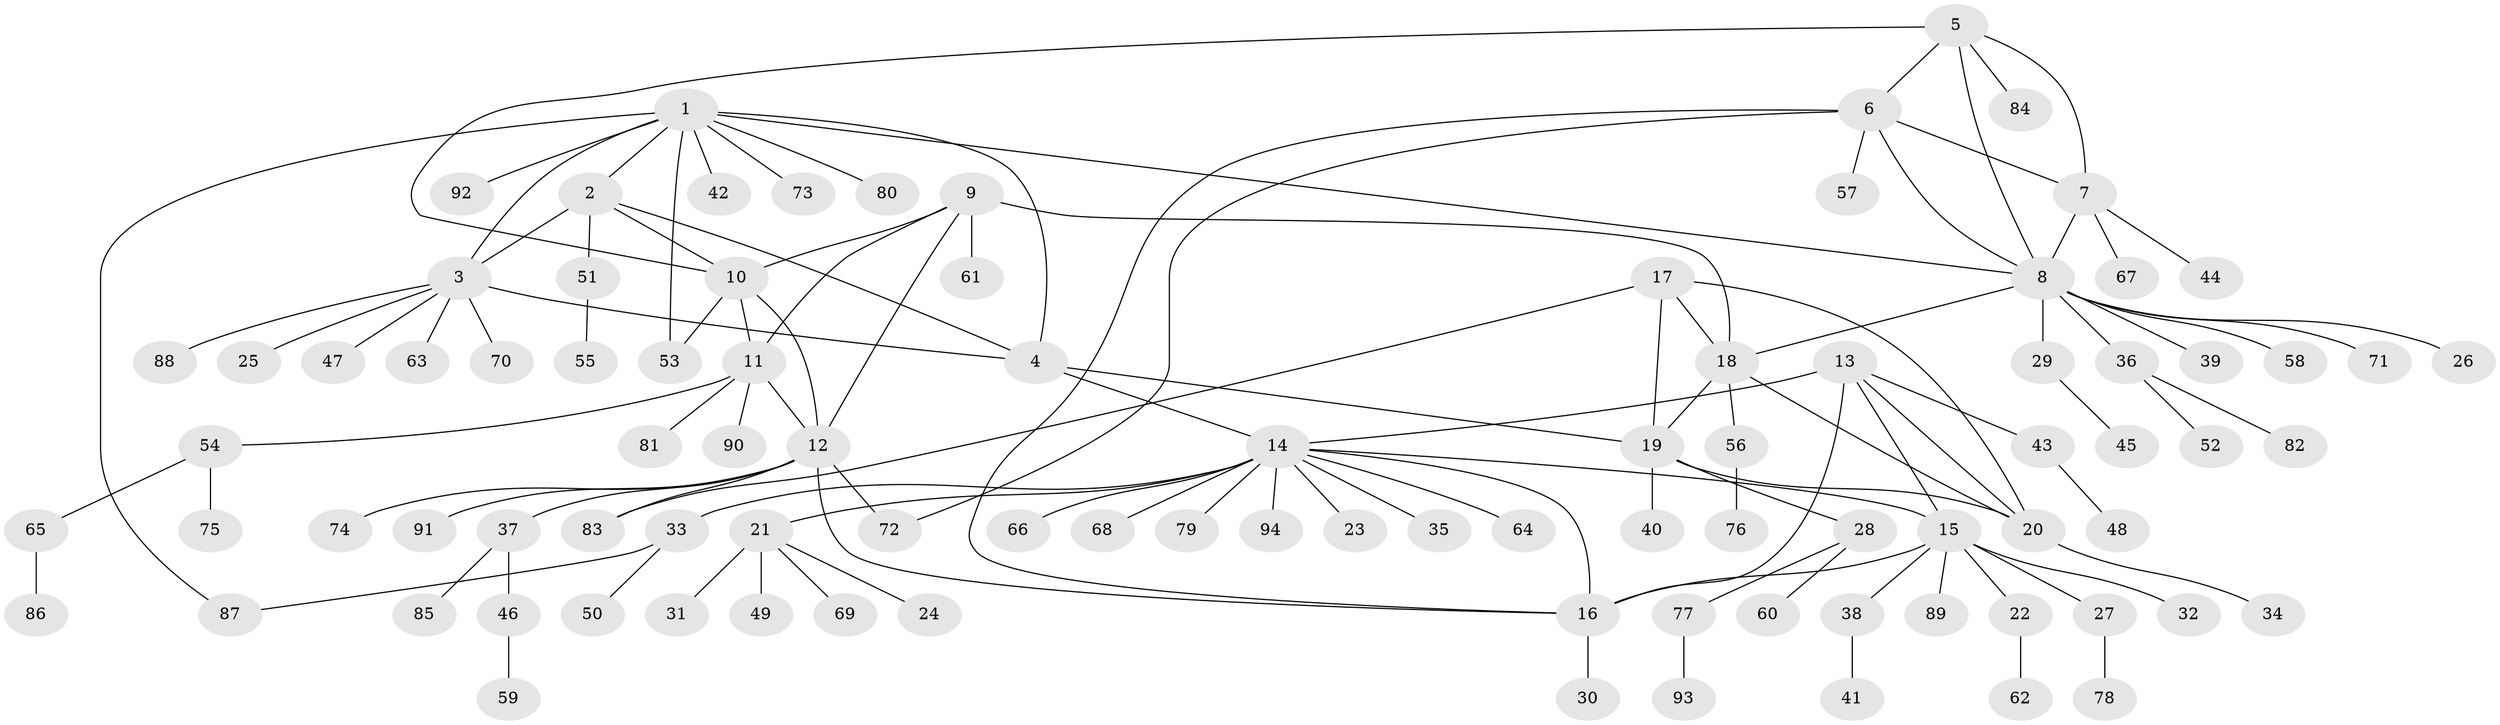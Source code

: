 // Generated by graph-tools (version 1.1) at 2025/50/03/09/25 03:50:26]
// undirected, 94 vertices, 118 edges
graph export_dot {
graph [start="1"]
  node [color=gray90,style=filled];
  1;
  2;
  3;
  4;
  5;
  6;
  7;
  8;
  9;
  10;
  11;
  12;
  13;
  14;
  15;
  16;
  17;
  18;
  19;
  20;
  21;
  22;
  23;
  24;
  25;
  26;
  27;
  28;
  29;
  30;
  31;
  32;
  33;
  34;
  35;
  36;
  37;
  38;
  39;
  40;
  41;
  42;
  43;
  44;
  45;
  46;
  47;
  48;
  49;
  50;
  51;
  52;
  53;
  54;
  55;
  56;
  57;
  58;
  59;
  60;
  61;
  62;
  63;
  64;
  65;
  66;
  67;
  68;
  69;
  70;
  71;
  72;
  73;
  74;
  75;
  76;
  77;
  78;
  79;
  80;
  81;
  82;
  83;
  84;
  85;
  86;
  87;
  88;
  89;
  90;
  91;
  92;
  93;
  94;
  1 -- 2;
  1 -- 3;
  1 -- 4;
  1 -- 8;
  1 -- 42;
  1 -- 53;
  1 -- 73;
  1 -- 80;
  1 -- 87;
  1 -- 92;
  2 -- 3;
  2 -- 4;
  2 -- 10;
  2 -- 51;
  3 -- 4;
  3 -- 25;
  3 -- 47;
  3 -- 63;
  3 -- 70;
  3 -- 88;
  4 -- 14;
  4 -- 19;
  5 -- 6;
  5 -- 7;
  5 -- 8;
  5 -- 10;
  5 -- 84;
  6 -- 7;
  6 -- 8;
  6 -- 16;
  6 -- 57;
  6 -- 72;
  7 -- 8;
  7 -- 44;
  7 -- 67;
  8 -- 18;
  8 -- 26;
  8 -- 29;
  8 -- 36;
  8 -- 39;
  8 -- 58;
  8 -- 71;
  9 -- 10;
  9 -- 11;
  9 -- 12;
  9 -- 18;
  9 -- 61;
  10 -- 11;
  10 -- 12;
  10 -- 53;
  11 -- 12;
  11 -- 54;
  11 -- 81;
  11 -- 90;
  12 -- 16;
  12 -- 37;
  12 -- 72;
  12 -- 74;
  12 -- 83;
  12 -- 91;
  13 -- 14;
  13 -- 15;
  13 -- 16;
  13 -- 20;
  13 -- 43;
  14 -- 15;
  14 -- 16;
  14 -- 21;
  14 -- 23;
  14 -- 33;
  14 -- 35;
  14 -- 64;
  14 -- 66;
  14 -- 68;
  14 -- 79;
  14 -- 94;
  15 -- 16;
  15 -- 22;
  15 -- 27;
  15 -- 32;
  15 -- 38;
  15 -- 89;
  16 -- 30;
  17 -- 18;
  17 -- 19;
  17 -- 20;
  17 -- 83;
  18 -- 19;
  18 -- 20;
  18 -- 56;
  19 -- 20;
  19 -- 28;
  19 -- 40;
  20 -- 34;
  21 -- 24;
  21 -- 31;
  21 -- 49;
  21 -- 69;
  22 -- 62;
  27 -- 78;
  28 -- 60;
  28 -- 77;
  29 -- 45;
  33 -- 50;
  33 -- 87;
  36 -- 52;
  36 -- 82;
  37 -- 46;
  37 -- 85;
  38 -- 41;
  43 -- 48;
  46 -- 59;
  51 -- 55;
  54 -- 65;
  54 -- 75;
  56 -- 76;
  65 -- 86;
  77 -- 93;
}
